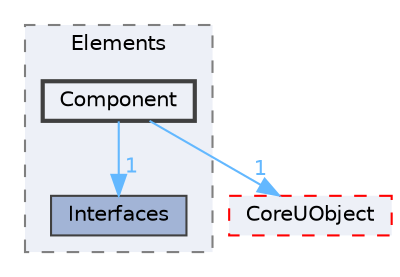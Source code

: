 digraph "Component"
{
 // INTERACTIVE_SVG=YES
 // LATEX_PDF_SIZE
  bgcolor="transparent";
  edge [fontname=Helvetica,fontsize=10,labelfontname=Helvetica,labelfontsize=10];
  node [fontname=Helvetica,fontsize=10,shape=box,height=0.2,width=0.4];
  compound=true
  subgraph clusterdir_2848491951e81d6ed5b69fe207134632 {
    graph [ bgcolor="#edf0f7", pencolor="grey50", label="Elements", fontname=Helvetica,fontsize=10 style="filled,dashed", URL="dir_2848491951e81d6ed5b69fe207134632.html",tooltip=""]
  dir_1aebe0baad59a292f817c5f7921965bb [label="Interfaces", fillcolor="#a2b4d6", color="grey25", style="filled", URL="dir_1aebe0baad59a292f817c5f7921965bb.html",tooltip=""];
  dir_f9e17c5aebb7ef36cf9cb8944f9f08ac [label="Component", fillcolor="#edf0f7", color="grey25", style="filled,bold", URL="dir_f9e17c5aebb7ef36cf9cb8944f9f08ac.html",tooltip=""];
  }
  dir_4c499e5e32e2b4479ad7e552df73eeae [label="CoreUObject", fillcolor="#edf0f7", color="red", style="filled,dashed", URL="dir_4c499e5e32e2b4479ad7e552df73eeae.html",tooltip=""];
  dir_f9e17c5aebb7ef36cf9cb8944f9f08ac->dir_1aebe0baad59a292f817c5f7921965bb [headlabel="1", labeldistance=1.5 headhref="dir_000224_000507.html" href="dir_000224_000507.html" color="steelblue1" fontcolor="steelblue1"];
  dir_f9e17c5aebb7ef36cf9cb8944f9f08ac->dir_4c499e5e32e2b4479ad7e552df73eeae [headlabel="1", labeldistance=1.5 headhref="dir_000224_000268.html" href="dir_000224_000268.html" color="steelblue1" fontcolor="steelblue1"];
}
